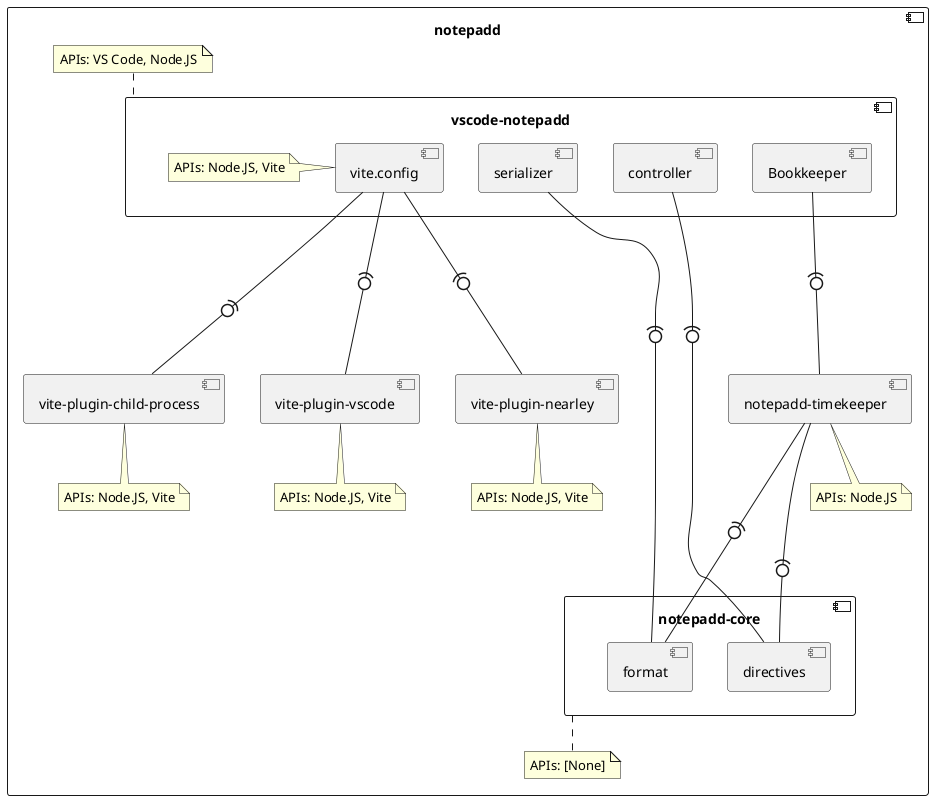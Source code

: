 @startuml packages

component "notepadd" as np {
	component "notepadd-core" as core {
		component "format" as core_fmt
		component "directives" as core_dir
	}
	note bottom of core: APIs: [None]

	component "notepadd-timekeeper" as time
	note bottom of time: APIs: Node.JS
	time --(0-- core_fmt
	time --(0-- core_dir

	component "vite-plugin-child-process" as vpc
	note bottom of vpc: APIs: Node.JS, Vite

	component "vite-plugin-vscode" as vpv
	note bottom of vpv: APIs: Node.JS, Vite

	component "vite-plugin-nearley" as vpn
	note bottom of vpn: APIs: Node.JS, Vite

	component "vscode-notepadd" as vsc {
		component "vite.config" as vsc_vite
		vsc_vite --(0-- vpc
		vsc_vite --(0-- vpv
		vsc_vite --(0-- vpn
		note left of vsc_vite: APIs: Node.JS, Vite

		component "serializer" as vsc_serde
		vsc_serde --(0-- core_fmt

		component "controller" as vsc_ctrl
		vsc_ctrl --(0-- core_dir

		component "Bookkeeper" as vsc_book
		vsc_book --(0-- time
	}
	note top of vsc: APIs: VS Code, Node.JS
}

@enduml
